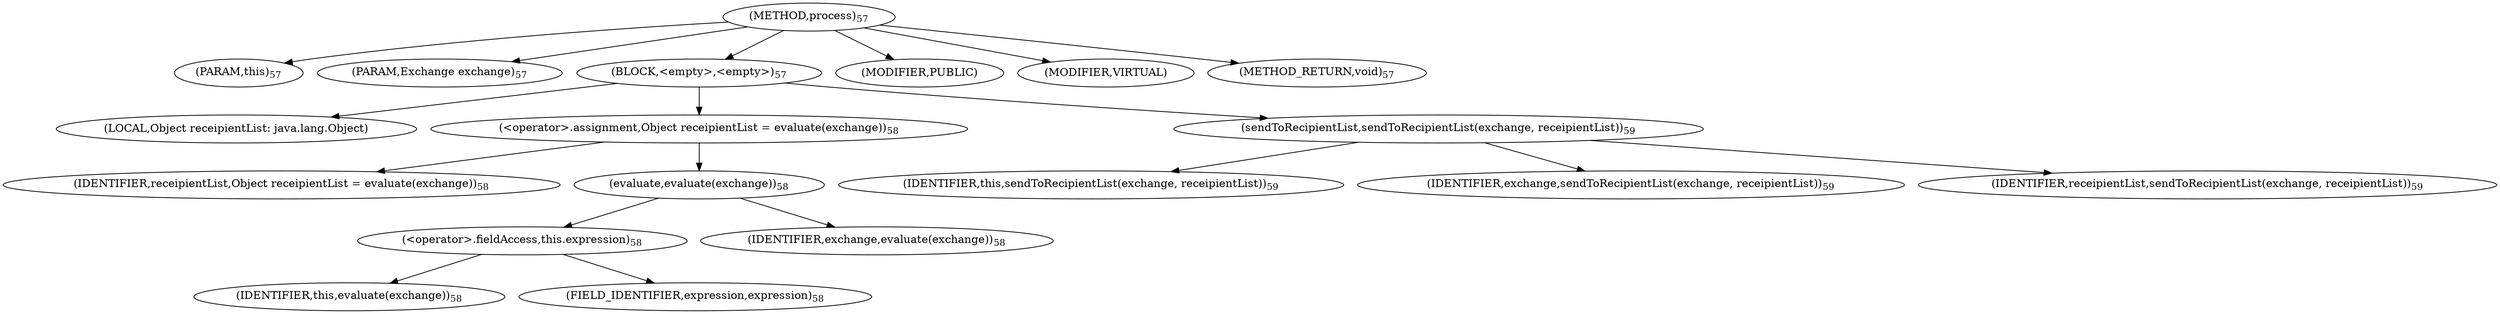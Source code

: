 digraph "process" {  
"63" [label = <(METHOD,process)<SUB>57</SUB>> ]
"7" [label = <(PARAM,this)<SUB>57</SUB>> ]
"64" [label = <(PARAM,Exchange exchange)<SUB>57</SUB>> ]
"65" [label = <(BLOCK,&lt;empty&gt;,&lt;empty&gt;)<SUB>57</SUB>> ]
"66" [label = <(LOCAL,Object receipientList: java.lang.Object)> ]
"67" [label = <(&lt;operator&gt;.assignment,Object receipientList = evaluate(exchange))<SUB>58</SUB>> ]
"68" [label = <(IDENTIFIER,receipientList,Object receipientList = evaluate(exchange))<SUB>58</SUB>> ]
"69" [label = <(evaluate,evaluate(exchange))<SUB>58</SUB>> ]
"70" [label = <(&lt;operator&gt;.fieldAccess,this.expression)<SUB>58</SUB>> ]
"71" [label = <(IDENTIFIER,this,evaluate(exchange))<SUB>58</SUB>> ]
"72" [label = <(FIELD_IDENTIFIER,expression,expression)<SUB>58</SUB>> ]
"73" [label = <(IDENTIFIER,exchange,evaluate(exchange))<SUB>58</SUB>> ]
"74" [label = <(sendToRecipientList,sendToRecipientList(exchange, receipientList))<SUB>59</SUB>> ]
"6" [label = <(IDENTIFIER,this,sendToRecipientList(exchange, receipientList))<SUB>59</SUB>> ]
"75" [label = <(IDENTIFIER,exchange,sendToRecipientList(exchange, receipientList))<SUB>59</SUB>> ]
"76" [label = <(IDENTIFIER,receipientList,sendToRecipientList(exchange, receipientList))<SUB>59</SUB>> ]
"77" [label = <(MODIFIER,PUBLIC)> ]
"78" [label = <(MODIFIER,VIRTUAL)> ]
"79" [label = <(METHOD_RETURN,void)<SUB>57</SUB>> ]
  "63" -> "7" 
  "63" -> "64" 
  "63" -> "65" 
  "63" -> "77" 
  "63" -> "78" 
  "63" -> "79" 
  "65" -> "66" 
  "65" -> "67" 
  "65" -> "74" 
  "67" -> "68" 
  "67" -> "69" 
  "69" -> "70" 
  "69" -> "73" 
  "70" -> "71" 
  "70" -> "72" 
  "74" -> "6" 
  "74" -> "75" 
  "74" -> "76" 
}

